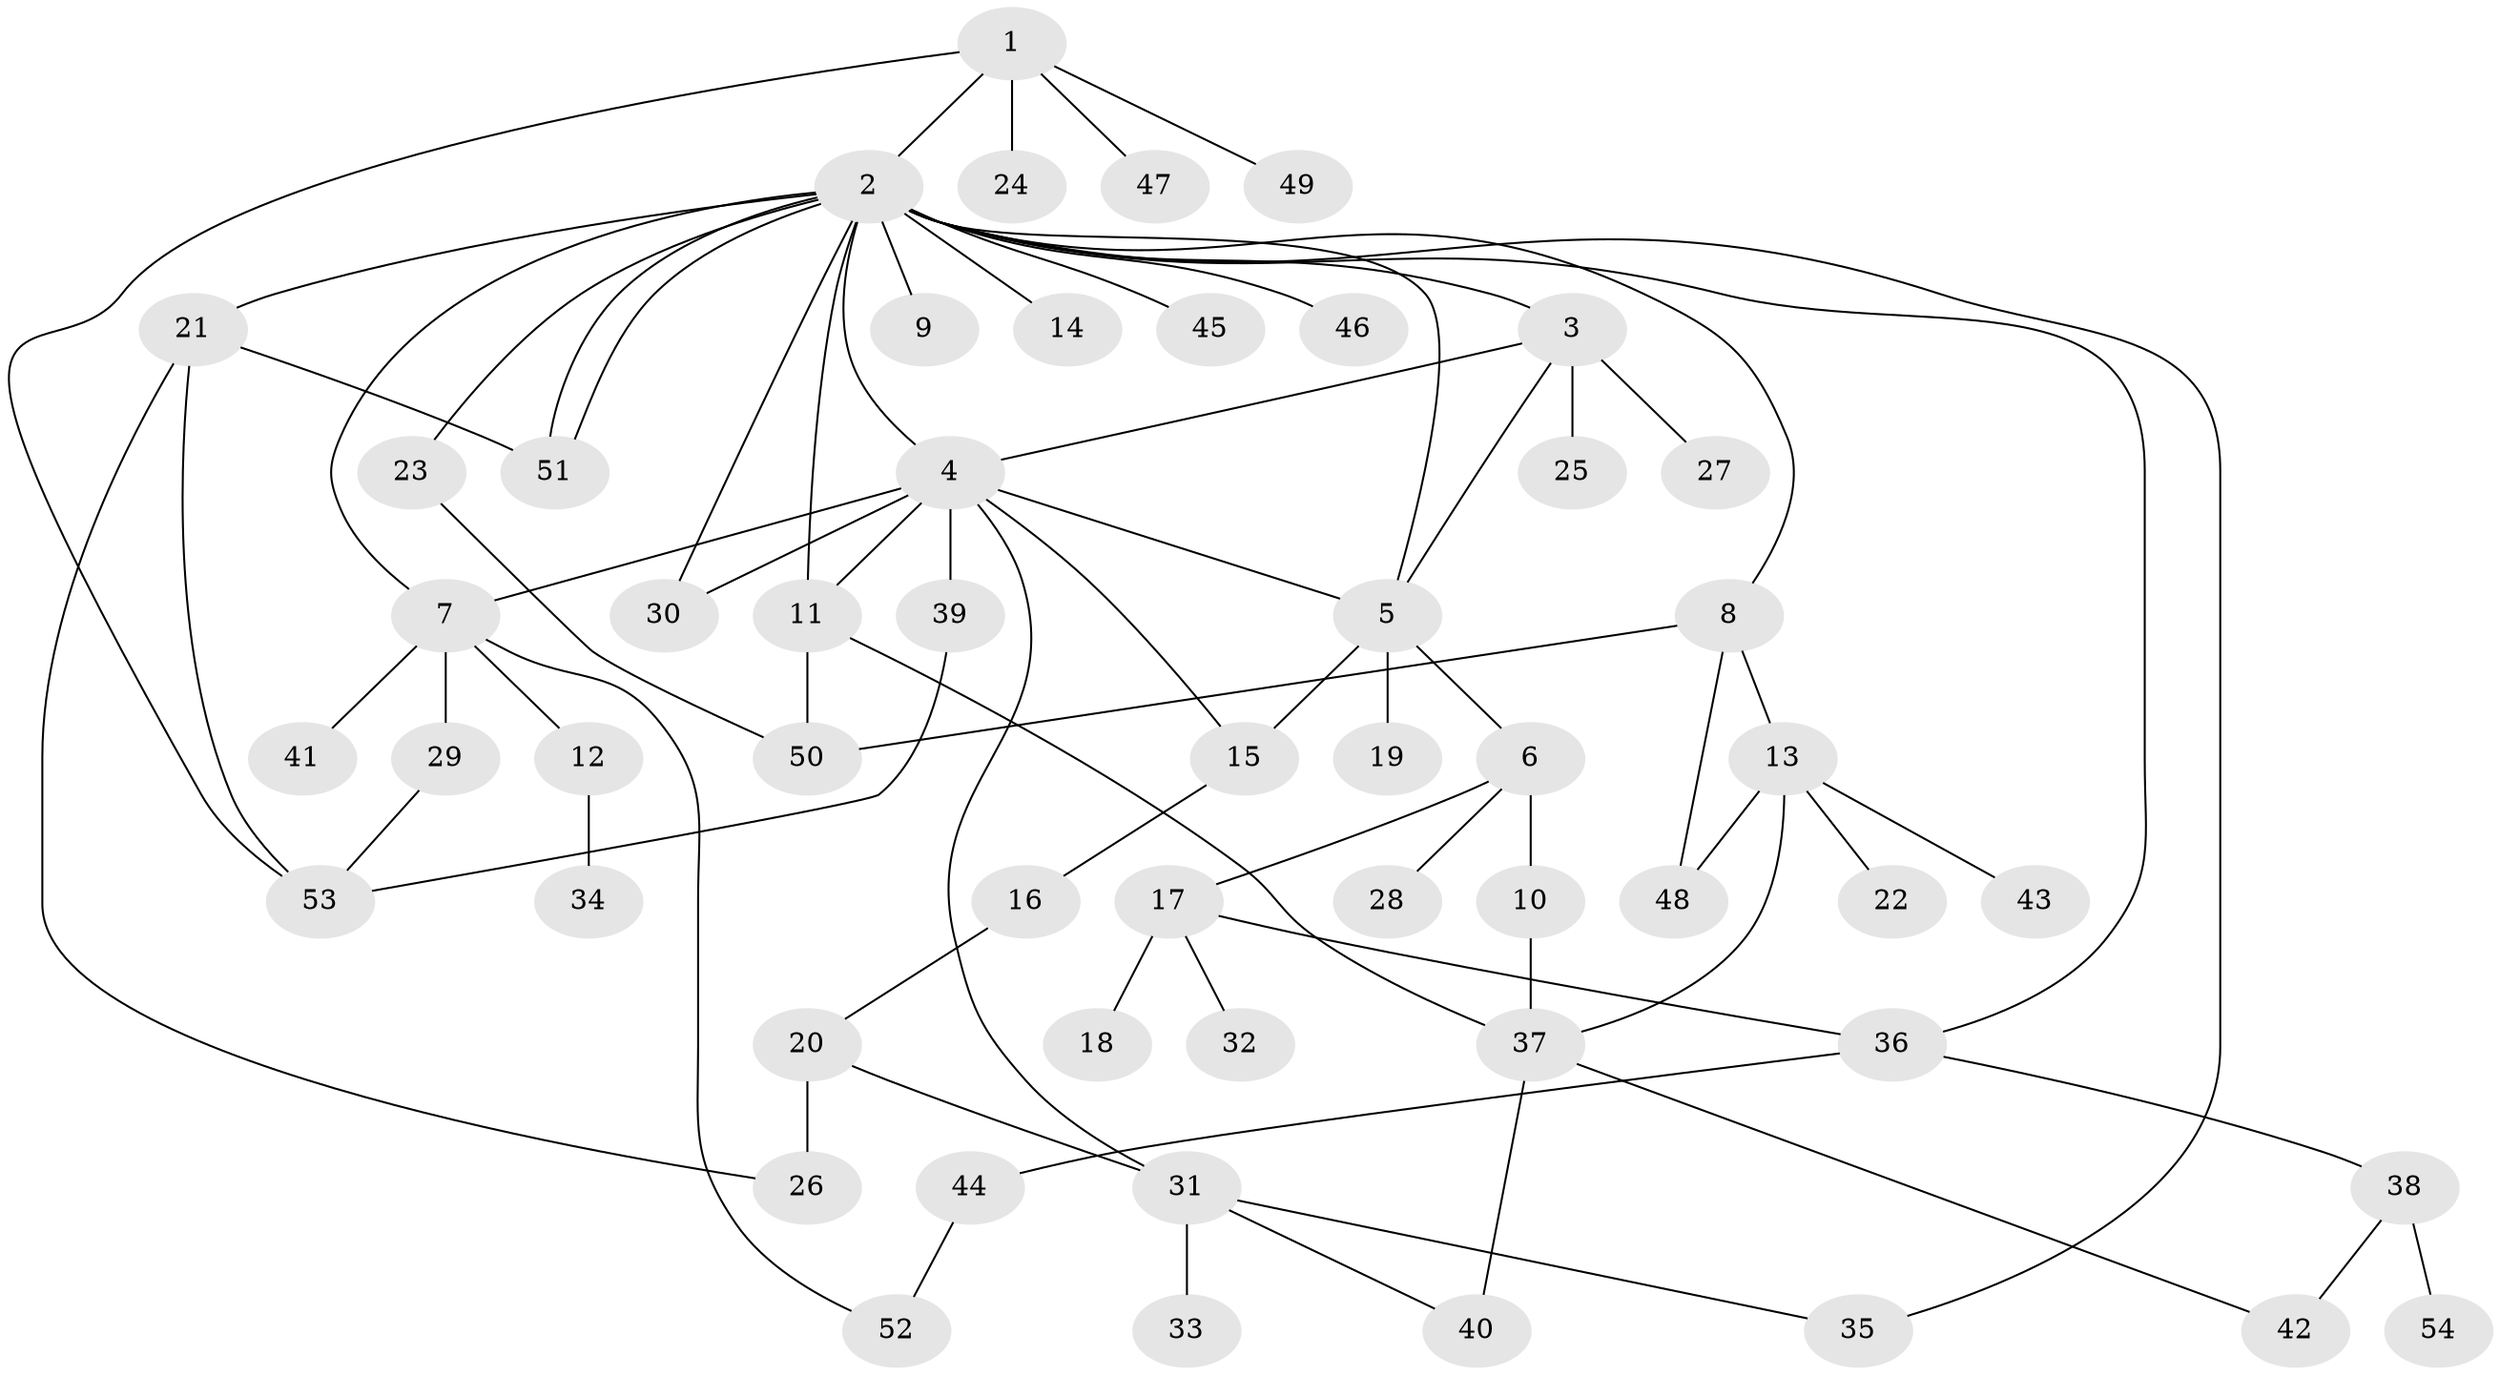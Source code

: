 // Generated by graph-tools (version 1.1) at 2025/11/02/27/25 16:11:10]
// undirected, 54 vertices, 77 edges
graph export_dot {
graph [start="1"]
  node [color=gray90,style=filled];
  1;
  2;
  3;
  4;
  5;
  6;
  7;
  8;
  9;
  10;
  11;
  12;
  13;
  14;
  15;
  16;
  17;
  18;
  19;
  20;
  21;
  22;
  23;
  24;
  25;
  26;
  27;
  28;
  29;
  30;
  31;
  32;
  33;
  34;
  35;
  36;
  37;
  38;
  39;
  40;
  41;
  42;
  43;
  44;
  45;
  46;
  47;
  48;
  49;
  50;
  51;
  52;
  53;
  54;
  1 -- 2;
  1 -- 24;
  1 -- 47;
  1 -- 49;
  1 -- 53;
  2 -- 3;
  2 -- 4;
  2 -- 5;
  2 -- 7;
  2 -- 8;
  2 -- 9;
  2 -- 11;
  2 -- 14;
  2 -- 21;
  2 -- 23;
  2 -- 30;
  2 -- 35;
  2 -- 36;
  2 -- 45;
  2 -- 46;
  2 -- 51;
  2 -- 51;
  3 -- 4;
  3 -- 5;
  3 -- 25;
  3 -- 27;
  4 -- 5;
  4 -- 7;
  4 -- 11;
  4 -- 15;
  4 -- 30;
  4 -- 31;
  4 -- 39;
  5 -- 6;
  5 -- 15;
  5 -- 19;
  6 -- 10;
  6 -- 17;
  6 -- 28;
  7 -- 12;
  7 -- 29;
  7 -- 41;
  7 -- 52;
  8 -- 13;
  8 -- 48;
  8 -- 50;
  10 -- 37;
  11 -- 37;
  11 -- 50;
  12 -- 34;
  13 -- 22;
  13 -- 37;
  13 -- 43;
  13 -- 48;
  15 -- 16;
  16 -- 20;
  17 -- 18;
  17 -- 32;
  17 -- 36;
  20 -- 26;
  20 -- 31;
  21 -- 26;
  21 -- 51;
  21 -- 53;
  23 -- 50;
  29 -- 53;
  31 -- 33;
  31 -- 35;
  31 -- 40;
  36 -- 38;
  36 -- 44;
  37 -- 40;
  37 -- 42;
  38 -- 42;
  38 -- 54;
  39 -- 53;
  44 -- 52;
}

